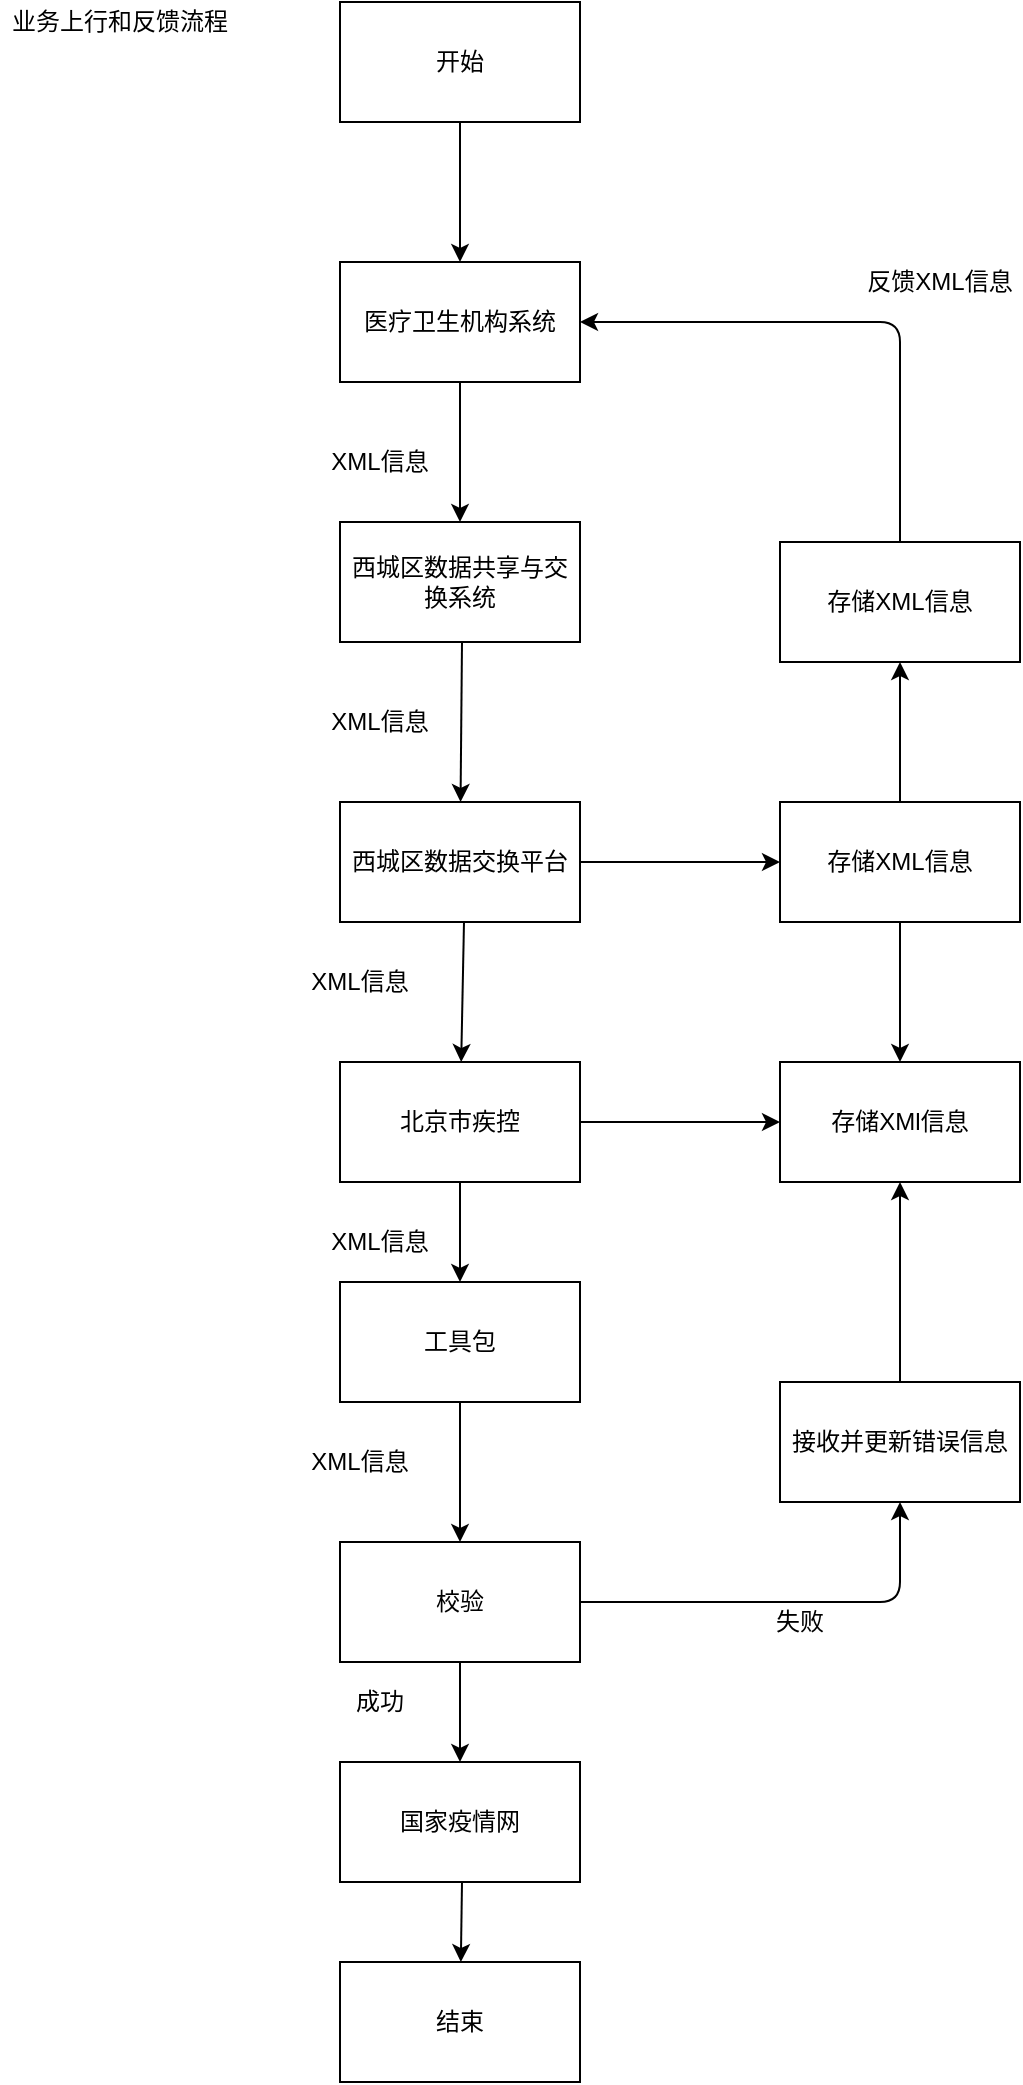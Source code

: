 <mxfile version="14.4.9" type="github" pages="3">
  <diagram id="PMMlQcvQIBsOMHkF39KB" name="业务上行和反馈流程">
    <mxGraphModel dx="1422" dy="772" grid="1" gridSize="10" guides="1" tooltips="1" connect="1" arrows="1" fold="1" page="1" pageScale="1" pageWidth="827" pageHeight="1169" math="0" shadow="0">
      <root>
        <mxCell id="0" />
        <mxCell id="1" parent="0" />
        <mxCell id="ZTwaRCsqwbrmKUwLg62D-1" value="开始" style="rounded=0;whiteSpace=wrap;html=1;" vertex="1" parent="1">
          <mxGeometry x="250" y="40" width="120" height="60" as="geometry" />
        </mxCell>
        <mxCell id="ZTwaRCsqwbrmKUwLg62D-2" value="医疗卫生机构系统" style="rounded=0;whiteSpace=wrap;html=1;" vertex="1" parent="1">
          <mxGeometry x="250" y="170" width="120" height="60" as="geometry" />
        </mxCell>
        <mxCell id="ZTwaRCsqwbrmKUwLg62D-3" value="" style="endArrow=classic;html=1;exitX=0.5;exitY=1;exitDx=0;exitDy=0;" edge="1" parent="1" source="ZTwaRCsqwbrmKUwLg62D-1" target="ZTwaRCsqwbrmKUwLg62D-2">
          <mxGeometry width="50" height="50" relative="1" as="geometry">
            <mxPoint x="390" y="420" as="sourcePoint" />
            <mxPoint x="440" y="370" as="targetPoint" />
          </mxGeometry>
        </mxCell>
        <mxCell id="ZTwaRCsqwbrmKUwLg62D-4" value="西城区数据共享与交换系统" style="rounded=0;whiteSpace=wrap;html=1;" vertex="1" parent="1">
          <mxGeometry x="250" y="300" width="120" height="60" as="geometry" />
        </mxCell>
        <mxCell id="ZTwaRCsqwbrmKUwLg62D-5" value="" style="endArrow=classic;html=1;exitX=0.5;exitY=1;exitDx=0;exitDy=0;" edge="1" parent="1" source="ZTwaRCsqwbrmKUwLg62D-2" target="ZTwaRCsqwbrmKUwLg62D-4">
          <mxGeometry width="50" height="50" relative="1" as="geometry">
            <mxPoint x="320" y="110" as="sourcePoint" />
            <mxPoint x="320" y="180" as="targetPoint" />
          </mxGeometry>
        </mxCell>
        <mxCell id="ZTwaRCsqwbrmKUwLg62D-7" value="XML信息" style="text;html=1;strokeColor=none;fillColor=none;align=center;verticalAlign=middle;whiteSpace=wrap;rounded=0;" vertex="1" parent="1">
          <mxGeometry x="230" y="260" width="80" height="20" as="geometry" />
        </mxCell>
        <mxCell id="ZTwaRCsqwbrmKUwLg62D-10" value="存储XML信息" style="rounded=0;whiteSpace=wrap;html=1;" vertex="1" parent="1">
          <mxGeometry x="470" y="310" width="120" height="60" as="geometry" />
        </mxCell>
        <mxCell id="ZTwaRCsqwbrmKUwLg62D-11" value="" style="endArrow=classic;html=1;entryX=1;entryY=0.5;entryDx=0;entryDy=0;exitX=0.5;exitY=0;exitDx=0;exitDy=0;" edge="1" parent="1" source="ZTwaRCsqwbrmKUwLg62D-10" target="ZTwaRCsqwbrmKUwLg62D-2">
          <mxGeometry width="50" height="50" relative="1" as="geometry">
            <mxPoint x="390" y="410" as="sourcePoint" />
            <mxPoint x="440" y="360" as="targetPoint" />
            <Array as="points">
              <mxPoint x="530" y="200" />
            </Array>
          </mxGeometry>
        </mxCell>
        <mxCell id="ZTwaRCsqwbrmKUwLg62D-12" value="反馈XML信息" style="text;html=1;strokeColor=none;fillColor=none;align=center;verticalAlign=middle;whiteSpace=wrap;rounded=0;" vertex="1" parent="1">
          <mxGeometry x="510" y="170" width="80" height="20" as="geometry" />
        </mxCell>
        <mxCell id="ZTwaRCsqwbrmKUwLg62D-14" value="西城区数据交换平台" style="rounded=0;whiteSpace=wrap;html=1;" vertex="1" parent="1">
          <mxGeometry x="250" y="440" width="120" height="60" as="geometry" />
        </mxCell>
        <mxCell id="ZTwaRCsqwbrmKUwLg62D-15" value="" style="endArrow=classic;html=1;" edge="1" parent="1" target="ZTwaRCsqwbrmKUwLg62D-14">
          <mxGeometry width="50" height="50" relative="1" as="geometry">
            <mxPoint x="311" y="360" as="sourcePoint" />
            <mxPoint x="320" y="310" as="targetPoint" />
          </mxGeometry>
        </mxCell>
        <mxCell id="ZTwaRCsqwbrmKUwLg62D-16" value="XML信息" style="text;html=1;strokeColor=none;fillColor=none;align=center;verticalAlign=middle;whiteSpace=wrap;rounded=0;" vertex="1" parent="1">
          <mxGeometry x="230" y="390" width="80" height="20" as="geometry" />
        </mxCell>
        <mxCell id="ZTwaRCsqwbrmKUwLg62D-17" value="存储XML信息" style="rounded=0;whiteSpace=wrap;html=1;" vertex="1" parent="1">
          <mxGeometry x="470" y="440" width="120" height="60" as="geometry" />
        </mxCell>
        <mxCell id="ZTwaRCsqwbrmKUwLg62D-18" value="" style="endArrow=classic;html=1;entryX=0;entryY=0.5;entryDx=0;entryDy=0;exitX=1;exitY=0.5;exitDx=0;exitDy=0;" edge="1" parent="1" source="ZTwaRCsqwbrmKUwLg62D-14" target="ZTwaRCsqwbrmKUwLg62D-17">
          <mxGeometry width="50" height="50" relative="1" as="geometry">
            <mxPoint x="321" y="370" as="sourcePoint" />
            <mxPoint x="320.273" y="450" as="targetPoint" />
          </mxGeometry>
        </mxCell>
        <mxCell id="ZTwaRCsqwbrmKUwLg62D-19" value="" style="endArrow=classic;html=1;entryX=0.5;entryY=1;entryDx=0;entryDy=0;exitX=0.5;exitY=0;exitDx=0;exitDy=0;" edge="1" parent="1" source="ZTwaRCsqwbrmKUwLg62D-17" target="ZTwaRCsqwbrmKUwLg62D-10">
          <mxGeometry width="50" height="50" relative="1" as="geometry">
            <mxPoint x="380" y="480" as="sourcePoint" />
            <mxPoint x="480" y="480" as="targetPoint" />
          </mxGeometry>
        </mxCell>
        <mxCell id="ZTwaRCsqwbrmKUwLg62D-20" value="北京市疾控" style="rounded=0;whiteSpace=wrap;html=1;" vertex="1" parent="1">
          <mxGeometry x="250" y="570" width="120" height="60" as="geometry" />
        </mxCell>
        <mxCell id="ZTwaRCsqwbrmKUwLg62D-21" value="XML信息" style="text;html=1;strokeColor=none;fillColor=none;align=center;verticalAlign=middle;whiteSpace=wrap;rounded=0;" vertex="1" parent="1">
          <mxGeometry x="220" y="520" width="80" height="20" as="geometry" />
        </mxCell>
        <mxCell id="ZTwaRCsqwbrmKUwLg62D-22" value="" style="endArrow=classic;html=1;" edge="1" parent="1" target="ZTwaRCsqwbrmKUwLg62D-20">
          <mxGeometry width="50" height="50" relative="1" as="geometry">
            <mxPoint x="312" y="500" as="sourcePoint" />
            <mxPoint x="320.273" y="450" as="targetPoint" />
          </mxGeometry>
        </mxCell>
        <mxCell id="ZTwaRCsqwbrmKUwLg62D-23" value="存储XMl信息" style="rounded=0;whiteSpace=wrap;html=1;" vertex="1" parent="1">
          <mxGeometry x="470" y="570" width="120" height="60" as="geometry" />
        </mxCell>
        <mxCell id="ZTwaRCsqwbrmKUwLg62D-24" value="" style="endArrow=classic;html=1;entryX=0;entryY=0.5;entryDx=0;entryDy=0;exitX=1;exitY=0.5;exitDx=0;exitDy=0;" edge="1" parent="1" source="ZTwaRCsqwbrmKUwLg62D-20" target="ZTwaRCsqwbrmKUwLg62D-23">
          <mxGeometry width="50" height="50" relative="1" as="geometry">
            <mxPoint x="322" y="510" as="sourcePoint" />
            <mxPoint x="320.6" y="580" as="targetPoint" />
          </mxGeometry>
        </mxCell>
        <mxCell id="ZTwaRCsqwbrmKUwLg62D-25" value="" style="endArrow=classic;html=1;entryX=0.5;entryY=0;entryDx=0;entryDy=0;exitX=0.5;exitY=1;exitDx=0;exitDy=0;" edge="1" parent="1" source="ZTwaRCsqwbrmKUwLg62D-17" target="ZTwaRCsqwbrmKUwLg62D-23">
          <mxGeometry width="50" height="50" relative="1" as="geometry">
            <mxPoint x="380" y="610" as="sourcePoint" />
            <mxPoint x="480" y="610" as="targetPoint" />
          </mxGeometry>
        </mxCell>
        <mxCell id="ZTwaRCsqwbrmKUwLg62D-26" value="工具包" style="rounded=0;whiteSpace=wrap;html=1;" vertex="1" parent="1">
          <mxGeometry x="250" y="680" width="120" height="60" as="geometry" />
        </mxCell>
        <mxCell id="ZTwaRCsqwbrmKUwLg62D-27" value="" style="endArrow=classic;html=1;exitX=0.5;exitY=1;exitDx=0;exitDy=0;" edge="1" parent="1" source="ZTwaRCsqwbrmKUwLg62D-20" target="ZTwaRCsqwbrmKUwLg62D-26">
          <mxGeometry width="50" height="50" relative="1" as="geometry">
            <mxPoint x="322" y="510" as="sourcePoint" />
            <mxPoint x="320.6" y="580" as="targetPoint" />
          </mxGeometry>
        </mxCell>
        <mxCell id="ZTwaRCsqwbrmKUwLg62D-28" value="XML信息" style="text;html=1;strokeColor=none;fillColor=none;align=center;verticalAlign=middle;whiteSpace=wrap;rounded=0;" vertex="1" parent="1">
          <mxGeometry x="230" y="650" width="80" height="20" as="geometry" />
        </mxCell>
        <mxCell id="ZTwaRCsqwbrmKUwLg62D-29" value="校验" style="rounded=0;whiteSpace=wrap;html=1;" vertex="1" parent="1">
          <mxGeometry x="250" y="810" width="120" height="60" as="geometry" />
        </mxCell>
        <mxCell id="ZTwaRCsqwbrmKUwLg62D-30" value="XML信息" style="text;html=1;strokeColor=none;fillColor=none;align=center;verticalAlign=middle;whiteSpace=wrap;rounded=0;" vertex="1" parent="1">
          <mxGeometry x="220" y="760" width="80" height="20" as="geometry" />
        </mxCell>
        <mxCell id="ZTwaRCsqwbrmKUwLg62D-31" value="" style="endArrow=classic;html=1;entryX=0.5;entryY=0;entryDx=0;entryDy=0;" edge="1" parent="1" target="ZTwaRCsqwbrmKUwLg62D-29">
          <mxGeometry width="50" height="50" relative="1" as="geometry">
            <mxPoint x="310" y="740" as="sourcePoint" />
            <mxPoint x="320" y="690" as="targetPoint" />
          </mxGeometry>
        </mxCell>
        <mxCell id="ZTwaRCsqwbrmKUwLg62D-32" value="接收并更新错误信息" style="rounded=0;whiteSpace=wrap;html=1;" vertex="1" parent="1">
          <mxGeometry x="470" y="730" width="120" height="60" as="geometry" />
        </mxCell>
        <mxCell id="ZTwaRCsqwbrmKUwLg62D-33" value="" style="endArrow=classic;html=1;exitX=1;exitY=0.5;exitDx=0;exitDy=0;entryX=0.5;entryY=1;entryDx=0;entryDy=0;" edge="1" parent="1" source="ZTwaRCsqwbrmKUwLg62D-29" target="ZTwaRCsqwbrmKUwLg62D-32">
          <mxGeometry width="50" height="50" relative="1" as="geometry">
            <mxPoint x="320" y="750" as="sourcePoint" />
            <mxPoint x="600" y="840" as="targetPoint" />
            <Array as="points">
              <mxPoint x="530" y="840" />
            </Array>
          </mxGeometry>
        </mxCell>
        <mxCell id="ZTwaRCsqwbrmKUwLg62D-34" value="失败" style="text;html=1;strokeColor=none;fillColor=none;align=center;verticalAlign=middle;whiteSpace=wrap;rounded=0;" vertex="1" parent="1">
          <mxGeometry x="440" y="840" width="80" height="20" as="geometry" />
        </mxCell>
        <mxCell id="ZTwaRCsqwbrmKUwLg62D-36" value="" style="endArrow=classic;html=1;exitX=0.5;exitY=0;exitDx=0;exitDy=0;entryX=0.5;entryY=1;entryDx=0;entryDy=0;" edge="1" parent="1" source="ZTwaRCsqwbrmKUwLg62D-32" target="ZTwaRCsqwbrmKUwLg62D-23">
          <mxGeometry width="50" height="50" relative="1" as="geometry">
            <mxPoint x="380" y="830" as="sourcePoint" />
            <mxPoint x="530" y="640" as="targetPoint" />
            <Array as="points">
              <mxPoint x="530" y="680" />
            </Array>
          </mxGeometry>
        </mxCell>
        <mxCell id="ZTwaRCsqwbrmKUwLg62D-37" value="国家疫情网" style="rounded=0;whiteSpace=wrap;html=1;" vertex="1" parent="1">
          <mxGeometry x="250" y="920" width="120" height="60" as="geometry" />
        </mxCell>
        <mxCell id="ZTwaRCsqwbrmKUwLg62D-38" value="" style="endArrow=classic;html=1;entryX=0.5;entryY=0;entryDx=0;entryDy=0;" edge="1" parent="1" target="ZTwaRCsqwbrmKUwLg62D-37">
          <mxGeometry width="50" height="50" relative="1" as="geometry">
            <mxPoint x="310" y="870" as="sourcePoint" />
            <mxPoint x="320" y="820" as="targetPoint" />
          </mxGeometry>
        </mxCell>
        <mxCell id="ZTwaRCsqwbrmKUwLg62D-39" value="成功" style="text;html=1;strokeColor=none;fillColor=none;align=center;verticalAlign=middle;whiteSpace=wrap;rounded=0;" vertex="1" parent="1">
          <mxGeometry x="230" y="880" width="80" height="20" as="geometry" />
        </mxCell>
        <mxCell id="ZTwaRCsqwbrmKUwLg62D-40" value="结束" style="rounded=0;whiteSpace=wrap;html=1;" vertex="1" parent="1">
          <mxGeometry x="250" y="1020" width="120" height="60" as="geometry" />
        </mxCell>
        <mxCell id="ZTwaRCsqwbrmKUwLg62D-42" value="" style="endArrow=classic;html=1;" edge="1" parent="1" target="ZTwaRCsqwbrmKUwLg62D-40">
          <mxGeometry width="50" height="50" relative="1" as="geometry">
            <mxPoint x="311" y="980" as="sourcePoint" />
            <mxPoint x="320" y="820" as="targetPoint" />
          </mxGeometry>
        </mxCell>
        <mxCell id="ZTwaRCsqwbrmKUwLg62D-43" value="业务上行和反馈流程" style="text;html=1;strokeColor=none;fillColor=none;align=center;verticalAlign=middle;whiteSpace=wrap;rounded=0;" vertex="1" parent="1">
          <mxGeometry x="80" y="40" width="120" height="20" as="geometry" />
        </mxCell>
      </root>
    </mxGraphModel>
  </diagram>
  <diagram id="KNQo3qKVxRshBpqsfJHP" name="业务下行流程">
    <mxGraphModel dx="1422" dy="772" grid="1" gridSize="10" guides="1" tooltips="1" connect="1" arrows="1" fold="1" page="1" pageScale="1" pageWidth="827" pageHeight="1169" math="0" shadow="0">
      <root>
        <mxCell id="0O_rt--FqAl1_d-jMUc9-0" />
        <mxCell id="0O_rt--FqAl1_d-jMUc9-1" parent="0O_rt--FqAl1_d-jMUc9-0" />
        <mxCell id="IIZmnG7oonDoUPsVLoXr-0" value="开始" style="rounded=0;whiteSpace=wrap;html=1;" vertex="1" parent="0O_rt--FqAl1_d-jMUc9-1">
          <mxGeometry x="330" y="70" width="120" height="60" as="geometry" />
        </mxCell>
        <mxCell id="IIZmnG7oonDoUPsVLoXr-1" value="国家数据交换" style="rounded=0;whiteSpace=wrap;html=1;" vertex="1" parent="0O_rt--FqAl1_d-jMUc9-1">
          <mxGeometry x="330" y="200" width="120" height="60" as="geometry" />
        </mxCell>
        <mxCell id="IIZmnG7oonDoUPsVLoXr-2" value="" style="endArrow=classic;html=1;exitX=0.5;exitY=1;exitDx=0;exitDy=0;entryX=0.5;entryY=0;entryDx=0;entryDy=0;" edge="1" parent="0O_rt--FqAl1_d-jMUc9-1" source="IIZmnG7oonDoUPsVLoXr-0" target="IIZmnG7oonDoUPsVLoXr-1">
          <mxGeometry width="50" height="50" relative="1" as="geometry">
            <mxPoint x="390" y="420" as="sourcePoint" />
            <mxPoint x="440" y="370" as="targetPoint" />
          </mxGeometry>
        </mxCell>
        <mxCell id="IIZmnG7oonDoUPsVLoXr-3" value="指定文件夹" style="rounded=0;whiteSpace=wrap;html=1;" vertex="1" parent="0O_rt--FqAl1_d-jMUc9-1">
          <mxGeometry x="330" y="320" width="120" height="60" as="geometry" />
        </mxCell>
        <mxCell id="IIZmnG7oonDoUPsVLoXr-4" value="" style="endArrow=classic;html=1;" edge="1" parent="0O_rt--FqAl1_d-jMUc9-1" target="IIZmnG7oonDoUPsVLoXr-3">
          <mxGeometry width="50" height="50" relative="1" as="geometry">
            <mxPoint x="391" y="260" as="sourcePoint" />
            <mxPoint x="400" y="210" as="targetPoint" />
          </mxGeometry>
        </mxCell>
        <mxCell id="IIZmnG7oonDoUPsVLoXr-5" value="推送数据" style="text;html=1;strokeColor=none;fillColor=none;align=center;verticalAlign=middle;whiteSpace=wrap;rounded=0;" vertex="1" parent="0O_rt--FqAl1_d-jMUc9-1">
          <mxGeometry x="414" y="280" width="56" height="20" as="geometry" />
        </mxCell>
        <mxCell id="IIZmnG7oonDoUPsVLoXr-6" value="北京市数据交换平台" style="rounded=0;whiteSpace=wrap;html=1;" vertex="1" parent="0O_rt--FqAl1_d-jMUc9-1">
          <mxGeometry x="330" y="440" width="120" height="60" as="geometry" />
        </mxCell>
        <mxCell id="IIZmnG7oonDoUPsVLoXr-7" value="" style="endArrow=classic;html=1;" edge="1" parent="0O_rt--FqAl1_d-jMUc9-1" target="IIZmnG7oonDoUPsVLoXr-6">
          <mxGeometry width="50" height="50" relative="1" as="geometry">
            <mxPoint x="392" y="380" as="sourcePoint" />
            <mxPoint x="400.333" y="330" as="targetPoint" />
          </mxGeometry>
        </mxCell>
        <mxCell id="IIZmnG7oonDoUPsVLoXr-8" value="读取数据" style="text;html=1;strokeColor=none;fillColor=none;align=center;verticalAlign=middle;whiteSpace=wrap;rounded=0;" vertex="1" parent="0O_rt--FqAl1_d-jMUc9-1">
          <mxGeometry x="414" y="400" width="56" height="20" as="geometry" />
        </mxCell>
        <mxCell id="IIZmnG7oonDoUPsVLoXr-9" value="指定文件夹" style="rounded=0;whiteSpace=wrap;html=1;" vertex="1" parent="0O_rt--FqAl1_d-jMUc9-1">
          <mxGeometry x="330" y="555" width="120" height="60" as="geometry" />
        </mxCell>
        <mxCell id="IIZmnG7oonDoUPsVLoXr-10" value="" style="endArrow=classic;html=1;exitX=0.5;exitY=1;exitDx=0;exitDy=0;" edge="1" parent="0O_rt--FqAl1_d-jMUc9-1" source="IIZmnG7oonDoUPsVLoXr-6" target="IIZmnG7oonDoUPsVLoXr-9">
          <mxGeometry width="50" height="50" relative="1" as="geometry">
            <mxPoint x="402" y="390" as="sourcePoint" />
            <mxPoint x="400.75" y="440" as="targetPoint" />
          </mxGeometry>
        </mxCell>
        <mxCell id="IIZmnG7oonDoUPsVLoXr-11" value="西城区数据交换平台" style="rounded=0;whiteSpace=wrap;html=1;" vertex="1" parent="0O_rt--FqAl1_d-jMUc9-1">
          <mxGeometry x="170" y="660" width="120" height="60" as="geometry" />
        </mxCell>
        <mxCell id="IIZmnG7oonDoUPsVLoXr-12" value="西城数据中心" style="rounded=0;whiteSpace=wrap;html=1;" vertex="1" parent="0O_rt--FqAl1_d-jMUc9-1">
          <mxGeometry x="510" y="660" width="120" height="60" as="geometry" />
        </mxCell>
        <mxCell id="IIZmnG7oonDoUPsVLoXr-13" value="" style="endArrow=classic;html=1;exitX=0.5;exitY=1;exitDx=0;exitDy=0;entryX=0.5;entryY=0;entryDx=0;entryDy=0;" edge="1" parent="0O_rt--FqAl1_d-jMUc9-1" source="IIZmnG7oonDoUPsVLoXr-9" target="IIZmnG7oonDoUPsVLoXr-12">
          <mxGeometry width="50" height="50" relative="1" as="geometry">
            <mxPoint x="390" y="410" as="sourcePoint" />
            <mxPoint x="130" y="470" as="targetPoint" />
          </mxGeometry>
        </mxCell>
        <mxCell id="IIZmnG7oonDoUPsVLoXr-16" value="" style="endArrow=classic;html=1;entryX=0.5;entryY=0;entryDx=0;entryDy=0;exitX=0.5;exitY=1;exitDx=0;exitDy=0;" edge="1" parent="0O_rt--FqAl1_d-jMUc9-1" source="IIZmnG7oonDoUPsVLoXr-9" target="IIZmnG7oonDoUPsVLoXr-11">
          <mxGeometry width="50" height="50" relative="1" as="geometry">
            <mxPoint x="390" y="410" as="sourcePoint" />
            <mxPoint x="440" y="360" as="targetPoint" />
          </mxGeometry>
        </mxCell>
        <mxCell id="IIZmnG7oonDoUPsVLoXr-17" value="提供调阅服务" style="rounded=0;whiteSpace=wrap;html=1;" vertex="1" parent="0O_rt--FqAl1_d-jMUc9-1">
          <mxGeometry x="510" y="760" width="120" height="60" as="geometry" />
        </mxCell>
        <mxCell id="IIZmnG7oonDoUPsVLoXr-18" value="" style="endArrow=classic;html=1;exitX=0.5;exitY=1;exitDx=0;exitDy=0;" edge="1" parent="0O_rt--FqAl1_d-jMUc9-1" source="IIZmnG7oonDoUPsVLoXr-12" target="IIZmnG7oonDoUPsVLoXr-17">
          <mxGeometry width="50" height="50" relative="1" as="geometry">
            <mxPoint x="400" y="625" as="sourcePoint" />
            <mxPoint x="580" y="670" as="targetPoint" />
          </mxGeometry>
        </mxCell>
        <mxCell id="IIZmnG7oonDoUPsVLoXr-19" value="结束" style="rounded=0;whiteSpace=wrap;html=1;" vertex="1" parent="0O_rt--FqAl1_d-jMUc9-1">
          <mxGeometry x="354" y="930" width="120" height="60" as="geometry" />
        </mxCell>
        <mxCell id="IIZmnG7oonDoUPsVLoXr-22" value="" style="endArrow=classic;html=1;exitX=0.5;exitY=1;exitDx=0;exitDy=0;entryX=0.5;entryY=0;entryDx=0;entryDy=0;" edge="1" parent="0O_rt--FqAl1_d-jMUc9-1" source="IIZmnG7oonDoUPsVLoXr-11" target="IIZmnG7oonDoUPsVLoXr-19">
          <mxGeometry width="50" height="50" relative="1" as="geometry">
            <mxPoint x="580" y="730" as="sourcePoint" />
            <mxPoint x="580" y="800" as="targetPoint" />
          </mxGeometry>
        </mxCell>
        <mxCell id="IIZmnG7oonDoUPsVLoXr-23" value="" style="endArrow=classic;html=1;exitX=0.5;exitY=1;exitDx=0;exitDy=0;entryX=0.5;entryY=0;entryDx=0;entryDy=0;" edge="1" parent="0O_rt--FqAl1_d-jMUc9-1" source="IIZmnG7oonDoUPsVLoXr-17" target="IIZmnG7oonDoUPsVLoXr-19">
          <mxGeometry width="50" height="50" relative="1" as="geometry">
            <mxPoint x="240" y="730" as="sourcePoint" />
            <mxPoint x="420" y="900" as="targetPoint" />
          </mxGeometry>
        </mxCell>
        <mxCell id="IIZmnG7oonDoUPsVLoXr-24" value="推送西城区数据" style="text;html=1;strokeColor=none;fillColor=none;align=center;verticalAlign=middle;whiteSpace=wrap;rounded=0;" vertex="1" parent="0O_rt--FqAl1_d-jMUc9-1">
          <mxGeometry x="400" y="520" width="96" height="20" as="geometry" />
        </mxCell>
      </root>
    </mxGraphModel>
  </diagram>
  <diagram id="pdfJJ0tl_pqJnrvehT2a" name="功能开发流程导图">
    <mxGraphModel dx="1422" dy="772" grid="1" gridSize="10" guides="1" tooltips="1" connect="1" arrows="1" fold="1" page="1" pageScale="1" pageWidth="827" pageHeight="1169" math="0" shadow="0">
      <root>
        <mxCell id="k6OKG1xSVsAbGiAiQeUu-0" />
        <mxCell id="k6OKG1xSVsAbGiAiQeUu-1" parent="k6OKG1xSVsAbGiAiQeUu-0" />
        <mxCell id="tQaDUT1nKK31skXd76Dc-2" value="医疗机构" style="rounded=0;whiteSpace=wrap;html=1;" vertex="1" parent="k6OKG1xSVsAbGiAiQeUu-1">
          <mxGeometry x="60" y="110" width="120" height="60" as="geometry" />
        </mxCell>
        <mxCell id="tQaDUT1nKK31skXd76Dc-4" value="西城数据交换平台&lt;br&gt;前置库" style="rounded=0;whiteSpace=wrap;html=1;" vertex="1" parent="k6OKG1xSVsAbGiAiQeUu-1">
          <mxGeometry x="370" y="110" width="120" height="60" as="geometry" />
        </mxCell>
        <mxCell id="tQaDUT1nKK31skXd76Dc-7" value="前置接口" style="rounded=0;whiteSpace=wrap;html=1;" vertex="1" parent="k6OKG1xSVsAbGiAiQeUu-1">
          <mxGeometry x="210" y="110" width="120" height="60" as="geometry" />
        </mxCell>
        <mxCell id="tQaDUT1nKK31skXd76Dc-8" value="数据中心" style="rounded=0;whiteSpace=wrap;html=1;" vertex="1" parent="k6OKG1xSVsAbGiAiQeUu-1">
          <mxGeometry x="530" y="110" width="120" height="60" as="geometry" />
        </mxCell>
        <mxCell id="tQaDUT1nKK31skXd76Dc-10" value="西城数据交换平台" style="rounded=0;whiteSpace=wrap;html=1;" vertex="1" parent="k6OKG1xSVsAbGiAiQeUu-1">
          <mxGeometry x="690" y="110" width="120" height="60" as="geometry" />
        </mxCell>
        <mxCell id="QwICaWlnhPRNakRHLjsk-1" value="" style="endArrow=none;dashed=1;html=1;entryX=0.5;entryY=1;entryDx=0;entryDy=0;" edge="1" parent="k6OKG1xSVsAbGiAiQeUu-1" target="tQaDUT1nKK31skXd76Dc-2">
          <mxGeometry width="50" height="50" relative="1" as="geometry">
            <mxPoint x="120" y="770" as="sourcePoint" />
            <mxPoint x="250" y="280" as="targetPoint" />
          </mxGeometry>
        </mxCell>
        <mxCell id="QwICaWlnhPRNakRHLjsk-3" value="" style="endArrow=none;dashed=1;html=1;entryX=0.5;entryY=1;entryDx=0;entryDy=0;" edge="1" parent="k6OKG1xSVsAbGiAiQeUu-1">
          <mxGeometry width="50" height="50" relative="1" as="geometry">
            <mxPoint x="429.5" y="770" as="sourcePoint" />
            <mxPoint x="429.5" y="170" as="targetPoint" />
          </mxGeometry>
        </mxCell>
        <mxCell id="QwICaWlnhPRNakRHLjsk-4" value="" style="endArrow=none;dashed=1;html=1;entryX=0.5;entryY=1;entryDx=0;entryDy=0;" edge="1" parent="k6OKG1xSVsAbGiAiQeUu-1" target="tQaDUT1nKK31skXd76Dc-8">
          <mxGeometry width="50" height="50" relative="1" as="geometry">
            <mxPoint x="589.5" y="770" as="sourcePoint" />
            <mxPoint x="589.5" y="170" as="targetPoint" />
          </mxGeometry>
        </mxCell>
        <mxCell id="QwICaWlnhPRNakRHLjsk-5" value="" style="endArrow=none;dashed=1;html=1;entryX=0.5;entryY=1;entryDx=0;entryDy=0;" edge="1" parent="k6OKG1xSVsAbGiAiQeUu-1" target="tQaDUT1nKK31skXd76Dc-10">
          <mxGeometry width="50" height="50" relative="1" as="geometry">
            <mxPoint x="749.5" y="770" as="sourcePoint" />
            <mxPoint x="750" y="170" as="targetPoint" />
          </mxGeometry>
        </mxCell>
        <mxCell id="QwICaWlnhPRNakRHLjsk-7" value="" style="endArrow=classic;html=1;" edge="1" parent="k6OKG1xSVsAbGiAiQeUu-1">
          <mxGeometry width="50" height="50" relative="1" as="geometry">
            <mxPoint x="100" y="180" as="sourcePoint" />
            <mxPoint x="100" y="240" as="targetPoint" />
            <Array as="points">
              <mxPoint x="80" y="210" />
            </Array>
          </mxGeometry>
        </mxCell>
        <mxCell id="QwICaWlnhPRNakRHLjsk-8" value="字典映射" style="text;html=1;strokeColor=none;fillColor=none;align=center;verticalAlign=middle;whiteSpace=wrap;rounded=0;" vertex="1" parent="k6OKG1xSVsAbGiAiQeUu-1">
          <mxGeometry x="30" y="200" width="50" height="20" as="geometry" />
        </mxCell>
        <mxCell id="QwICaWlnhPRNakRHLjsk-9" value="" style="endArrow=classic;html=1;" edge="1" parent="k6OKG1xSVsAbGiAiQeUu-1">
          <mxGeometry width="50" height="50" relative="1" as="geometry">
            <mxPoint x="130" y="270" as="sourcePoint" />
            <mxPoint x="420" y="270" as="targetPoint" />
          </mxGeometry>
        </mxCell>
        <mxCell id="QwICaWlnhPRNakRHLjsk-14" value="" style="endArrow=classic;html=1;" edge="1" parent="k6OKG1xSVsAbGiAiQeUu-1">
          <mxGeometry width="50" height="50" relative="1" as="geometry">
            <mxPoint x="130" y="350" as="sourcePoint" />
            <mxPoint x="260" y="350" as="targetPoint" />
          </mxGeometry>
        </mxCell>
        <mxCell id="QwICaWlnhPRNakRHLjsk-15" value="1.2 上传传染病数据" style="text;html=1;strokeColor=none;fillColor=none;align=center;verticalAlign=middle;whiteSpace=wrap;rounded=0;" vertex="1" parent="k6OKG1xSVsAbGiAiQeUu-1">
          <mxGeometry x="130" y="320" width="130" height="20" as="geometry" />
        </mxCell>
        <mxCell id="QwICaWlnhPRNakRHLjsk-17" value="" style="endArrow=classic;html=1;" edge="1" parent="k6OKG1xSVsAbGiAiQeUu-1">
          <mxGeometry width="50" height="50" relative="1" as="geometry">
            <mxPoint x="260" y="400" as="sourcePoint" />
            <mxPoint x="125" y="400" as="targetPoint" />
          </mxGeometry>
        </mxCell>
        <mxCell id="QwICaWlnhPRNakRHLjsk-10" value="1.1 上传传染病数据" style="text;html=1;strokeColor=none;fillColor=none;align=center;verticalAlign=middle;whiteSpace=wrap;rounded=0;" vertex="1" parent="k6OKG1xSVsAbGiAiQeUu-1">
          <mxGeometry x="190" y="240" width="130" height="20" as="geometry" />
        </mxCell>
        <mxCell id="QwICaWlnhPRNakRHLjsk-23" value="" style="endArrow=none;dashed=1;html=1;entryX=0.5;entryY=1;entryDx=0;entryDy=0;" edge="1" parent="k6OKG1xSVsAbGiAiQeUu-1" target="tQaDUT1nKK31skXd76Dc-7">
          <mxGeometry width="50" height="50" relative="1" as="geometry">
            <mxPoint x="269.5" y="770" as="sourcePoint" />
            <mxPoint x="269.5" y="170" as="targetPoint" />
          </mxGeometry>
        </mxCell>
        <mxCell id="QwICaWlnhPRNakRHLjsk-24" value="4.2 返回成功消息" style="text;html=1;strokeColor=none;fillColor=none;align=center;verticalAlign=middle;whiteSpace=wrap;rounded=0;" vertex="1" parent="k6OKG1xSVsAbGiAiQeUu-1">
          <mxGeometry x="130" y="410" width="130" height="20" as="geometry" />
        </mxCell>
        <mxCell id="QwICaWlnhPRNakRHLjsk-25" value="" style="endArrow=classic;html=1;" edge="1" parent="k6OKG1xSVsAbGiAiQeUu-1">
          <mxGeometry width="50" height="50" relative="1" as="geometry">
            <mxPoint x="280" y="370" as="sourcePoint" />
            <mxPoint x="410" y="370" as="targetPoint" />
          </mxGeometry>
        </mxCell>
        <mxCell id="QwICaWlnhPRNakRHLjsk-26" value="2.上传传染病数据" style="text;html=1;strokeColor=none;fillColor=none;align=center;verticalAlign=middle;whiteSpace=wrap;rounded=0;" vertex="1" parent="k6OKG1xSVsAbGiAiQeUu-1">
          <mxGeometry x="284" y="340" width="130" height="20" as="geometry" />
        </mxCell>
        <mxCell id="QwICaWlnhPRNakRHLjsk-29" value="" style="endArrow=classic;html=1;" edge="1" parent="k6OKG1xSVsAbGiAiQeUu-1">
          <mxGeometry width="50" height="50" relative="1" as="geometry">
            <mxPoint x="410" y="380" as="sourcePoint" />
            <mxPoint x="280" y="380" as="targetPoint" />
          </mxGeometry>
        </mxCell>
        <mxCell id="QwICaWlnhPRNakRHLjsk-30" style="edgeStyle=orthogonalEdgeStyle;rounded=0;orthogonalLoop=1;jettySize=auto;html=1;exitX=0.5;exitY=1;exitDx=0;exitDy=0;" edge="1" parent="k6OKG1xSVsAbGiAiQeUu-1" source="QwICaWlnhPRNakRHLjsk-26" target="QwICaWlnhPRNakRHLjsk-26">
          <mxGeometry relative="1" as="geometry" />
        </mxCell>
        <mxCell id="QwICaWlnhPRNakRHLjsk-31" value="3.返回存储结果情况" style="text;html=1;strokeColor=none;fillColor=none;align=center;verticalAlign=middle;whiteSpace=wrap;rounded=0;" vertex="1" parent="k6OKG1xSVsAbGiAiQeUu-1">
          <mxGeometry x="284" y="390" width="130" height="20" as="geometry" />
        </mxCell>
        <mxCell id="Ri3POu8MJhUGmTm4oxZh-0" value="" style="endArrow=classic;html=1;" edge="1" parent="k6OKG1xSVsAbGiAiQeUu-1">
          <mxGeometry width="50" height="50" relative="1" as="geometry">
            <mxPoint x="435" y="522" as="sourcePoint" />
            <mxPoint x="745" y="522" as="targetPoint" />
          </mxGeometry>
        </mxCell>
        <mxCell id="bCJaADjjDQFqn7ukpDBr-0" value="7. 上传XML信息" style="text;html=1;strokeColor=none;fillColor=none;align=center;verticalAlign=middle;whiteSpace=wrap;rounded=0;" vertex="1" parent="k6OKG1xSVsAbGiAiQeUu-1">
          <mxGeometry x="525" y="492" width="130" height="20" as="geometry" />
        </mxCell>
        <mxCell id="bCJaADjjDQFqn7ukpDBr-1" value="" style="endArrow=classic;html=1;" edge="1" parent="k6OKG1xSVsAbGiAiQeUu-1">
          <mxGeometry width="50" height="50" relative="1" as="geometry">
            <mxPoint x="435" y="632" as="sourcePoint" />
            <mxPoint x="745" y="632" as="targetPoint" />
          </mxGeometry>
        </mxCell>
        <mxCell id="bCJaADjjDQFqn7ukpDBr-2" value="9. 查询反馈" style="text;html=1;strokeColor=none;fillColor=none;align=center;verticalAlign=middle;whiteSpace=wrap;rounded=0;" vertex="1" parent="k6OKG1xSVsAbGiAiQeUu-1">
          <mxGeometry x="535" y="602" width="130" height="20" as="geometry" />
        </mxCell>
        <mxCell id="bCJaADjjDQFqn7ukpDBr-3" value="" style="endArrow=classic;html=1;" edge="1" parent="k6OKG1xSVsAbGiAiQeUu-1">
          <mxGeometry width="50" height="50" relative="1" as="geometry">
            <mxPoint x="745" y="542" as="sourcePoint" />
            <mxPoint x="435" y="542" as="targetPoint" />
          </mxGeometry>
        </mxCell>
        <mxCell id="bCJaADjjDQFqn7ukpDBr-4" value="8. 返回主键ID" style="text;html=1;strokeColor=none;fillColor=none;align=center;verticalAlign=middle;whiteSpace=wrap;rounded=0;" vertex="1" parent="k6OKG1xSVsAbGiAiQeUu-1">
          <mxGeometry x="525" y="552" width="130" height="20" as="geometry" />
        </mxCell>
        <mxCell id="bCJaADjjDQFqn7ukpDBr-6" value="" style="endArrow=classic;html=1;" edge="1" parent="k6OKG1xSVsAbGiAiQeUu-1">
          <mxGeometry width="50" height="50" relative="1" as="geometry">
            <mxPoint x="745" y="642" as="sourcePoint" />
            <mxPoint x="435" y="642" as="targetPoint" />
          </mxGeometry>
        </mxCell>
        <mxCell id="bCJaADjjDQFqn7ukpDBr-8" value="10. 得到反馈信息" style="text;html=1;strokeColor=none;fillColor=none;align=center;verticalAlign=middle;whiteSpace=wrap;rounded=0;" vertex="1" parent="k6OKG1xSVsAbGiAiQeUu-1">
          <mxGeometry x="535" y="656.5" width="130" height="20" as="geometry" />
        </mxCell>
        <mxCell id="bCJaADjjDQFqn7ukpDBr-9" value="" style="endArrow=classic;html=1;" edge="1" parent="k6OKG1xSVsAbGiAiQeUu-1">
          <mxGeometry width="50" height="50" relative="1" as="geometry">
            <mxPoint x="435" y="430" as="sourcePoint" />
            <mxPoint x="745" y="430" as="targetPoint" />
          </mxGeometry>
        </mxCell>
        <mxCell id="bCJaADjjDQFqn7ukpDBr-10" value="5. 随机加密验证码" style="text;html=1;strokeColor=none;fillColor=none;align=center;verticalAlign=middle;whiteSpace=wrap;rounded=0;" vertex="1" parent="k6OKG1xSVsAbGiAiQeUu-1">
          <mxGeometry x="520" y="400" width="130" height="20" as="geometry" />
        </mxCell>
        <mxCell id="bCJaADjjDQFqn7ukpDBr-11" value="" style="endArrow=classic;html=1;" edge="1" parent="k6OKG1xSVsAbGiAiQeUu-1">
          <mxGeometry width="50" height="50" relative="1" as="geometry">
            <mxPoint x="740" y="450" as="sourcePoint" />
            <mxPoint x="430" y="450" as="targetPoint" />
          </mxGeometry>
        </mxCell>
        <mxCell id="bCJaADjjDQFqn7ukpDBr-12" value="6. 获取token" style="text;html=1;strokeColor=none;fillColor=none;align=center;verticalAlign=middle;whiteSpace=wrap;rounded=0;" vertex="1" parent="k6OKG1xSVsAbGiAiQeUu-1">
          <mxGeometry x="520" y="460" width="130" height="20" as="geometry" />
        </mxCell>
        <mxCell id="bCJaADjjDQFqn7ukpDBr-13" value="" style="endArrow=classic;html=1;" edge="1" parent="k6OKG1xSVsAbGiAiQeUu-1">
          <mxGeometry width="50" height="50" relative="1" as="geometry">
            <mxPoint x="440" y="753.5" as="sourcePoint" />
            <mxPoint x="600" y="753.5" as="targetPoint" />
          </mxGeometry>
        </mxCell>
        <mxCell id="bCJaADjjDQFqn7ukpDBr-14" value="13. 上传标准数据" style="text;html=1;strokeColor=none;fillColor=none;align=center;verticalAlign=middle;whiteSpace=wrap;rounded=0;" vertex="1" parent="k6OKG1xSVsAbGiAiQeUu-1">
          <mxGeometry x="450" y="730" width="130" height="20" as="geometry" />
        </mxCell>
        <mxCell id="bCJaADjjDQFqn7ukpDBr-15" value="" style="endArrow=classic;html=1;" edge="1" parent="k6OKG1xSVsAbGiAiQeUu-1">
          <mxGeometry width="50" height="50" relative="1" as="geometry">
            <mxPoint x="590" y="773.5" as="sourcePoint" />
            <mxPoint x="440" y="773.5" as="targetPoint" />
          </mxGeometry>
        </mxCell>
        <mxCell id="bCJaADjjDQFqn7ukpDBr-16" value="14. 返回存储情况" style="text;html=1;strokeColor=none;fillColor=none;align=center;verticalAlign=middle;whiteSpace=wrap;rounded=0;" vertex="1" parent="k6OKG1xSVsAbGiAiQeUu-1">
          <mxGeometry x="450" y="793.5" width="130" height="20" as="geometry" />
        </mxCell>
        <mxCell id="bCJaADjjDQFqn7ukpDBr-17" value="" style="endArrow=classic;html=1;" edge="1" parent="k6OKG1xSVsAbGiAiQeUu-1">
          <mxGeometry width="50" height="50" relative="1" as="geometry">
            <mxPoint x="430" y="680" as="sourcePoint" />
            <mxPoint x="270" y="680" as="targetPoint" />
          </mxGeometry>
        </mxCell>
        <mxCell id="bCJaADjjDQFqn7ukpDBr-18" value="11. 写入日志表" style="text;html=1;strokeColor=none;fillColor=none;align=center;verticalAlign=middle;whiteSpace=wrap;rounded=0;" vertex="1" parent="k6OKG1xSVsAbGiAiQeUu-1">
          <mxGeometry x="284" y="656.5" width="130" height="20" as="geometry" />
        </mxCell>
        <mxCell id="bCJaADjjDQFqn7ukpDBr-21" value="" style="endArrow=classic;html=1;" edge="1" parent="k6OKG1xSVsAbGiAiQeUu-1">
          <mxGeometry width="50" height="50" relative="1" as="geometry">
            <mxPoint x="270" y="710" as="sourcePoint" />
            <mxPoint x="120" y="710" as="targetPoint" />
          </mxGeometry>
        </mxCell>
        <mxCell id="bCJaADjjDQFqn7ukpDBr-22" value="12. 上传数据页面展示" style="text;html=1;strokeColor=none;fillColor=none;align=center;verticalAlign=middle;whiteSpace=wrap;rounded=0;" vertex="1" parent="k6OKG1xSVsAbGiAiQeUu-1">
          <mxGeometry x="130" y="690" width="130" height="20" as="geometry" />
        </mxCell>
        <mxCell id="bCJaADjjDQFqn7ukpDBr-23" value="反馈接口" style="text;html=1;strokeColor=none;fillColor=none;align=center;verticalAlign=middle;whiteSpace=wrap;rounded=0;" vertex="1" parent="k6OKG1xSVsAbGiAiQeUu-1">
          <mxGeometry x="130" y="880" width="130" height="20" as="geometry" />
        </mxCell>
        <mxCell id="bCJaADjjDQFqn7ukpDBr-24" value="调阅接口" style="text;html=1;strokeColor=none;fillColor=none;align=center;verticalAlign=middle;whiteSpace=wrap;rounded=0;" vertex="1" parent="k6OKG1xSVsAbGiAiQeUu-1">
          <mxGeometry x="130" y="930" width="130" height="20" as="geometry" />
        </mxCell>
        <mxCell id="bCJaADjjDQFqn7ukpDBr-25" value="轮询" style="text;html=1;strokeColor=none;fillColor=none;align=center;verticalAlign=middle;whiteSpace=wrap;rounded=0;" vertex="1" parent="k6OKG1xSVsAbGiAiQeUu-1">
          <mxGeometry x="470" y="590" width="40" height="20" as="geometry" />
        </mxCell>
        <mxCell id="bCJaADjjDQFqn7ukpDBr-26" value="更新主键ID" style="text;html=1;strokeColor=none;fillColor=none;align=center;verticalAlign=middle;whiteSpace=wrap;rounded=0;" vertex="1" parent="k6OKG1xSVsAbGiAiQeUu-1">
          <mxGeometry x="340" y="550" width="80" height="20" as="geometry" />
        </mxCell>
      </root>
    </mxGraphModel>
  </diagram>
</mxfile>
